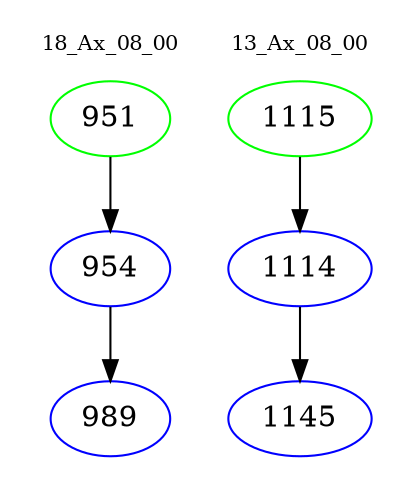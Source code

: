 digraph{
subgraph cluster_0 {
color = white
label = "18_Ax_08_00";
fontsize=10;
T0_951 [label="951", color="green"]
T0_951 -> T0_954 [color="black"]
T0_954 [label="954", color="blue"]
T0_954 -> T0_989 [color="black"]
T0_989 [label="989", color="blue"]
}
subgraph cluster_1 {
color = white
label = "13_Ax_08_00";
fontsize=10;
T1_1115 [label="1115", color="green"]
T1_1115 -> T1_1114 [color="black"]
T1_1114 [label="1114", color="blue"]
T1_1114 -> T1_1145 [color="black"]
T1_1145 [label="1145", color="blue"]
}
}
